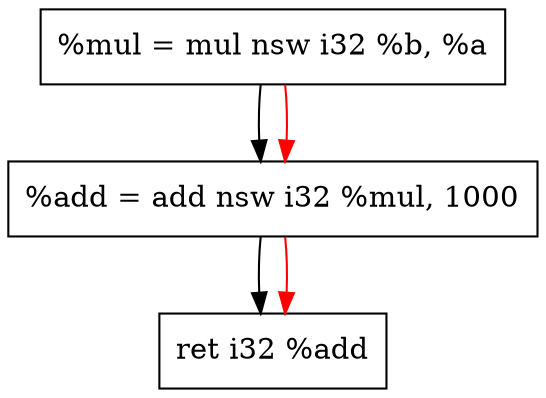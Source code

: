 digraph "CDFG for'func' function" {
	Node0x557ef6f03410[shape=record, label="  %mul = mul nsw i32 %b, %a"];
	Node0x557ef6f03ac0[shape=record, label="  %add = add nsw i32 %mul, 1000"];
	Node0x557ef6f03398[shape=record, label="  ret i32 %add"];
	Node0x557ef6f03410 -> Node0x557ef6f03ac0
	Node0x557ef6f03ac0 -> Node0x557ef6f03398
edge [color=red]
	Node0x557ef6f03410 -> Node0x557ef6f03ac0
	Node0x557ef6f03ac0 -> Node0x557ef6f03398
}
